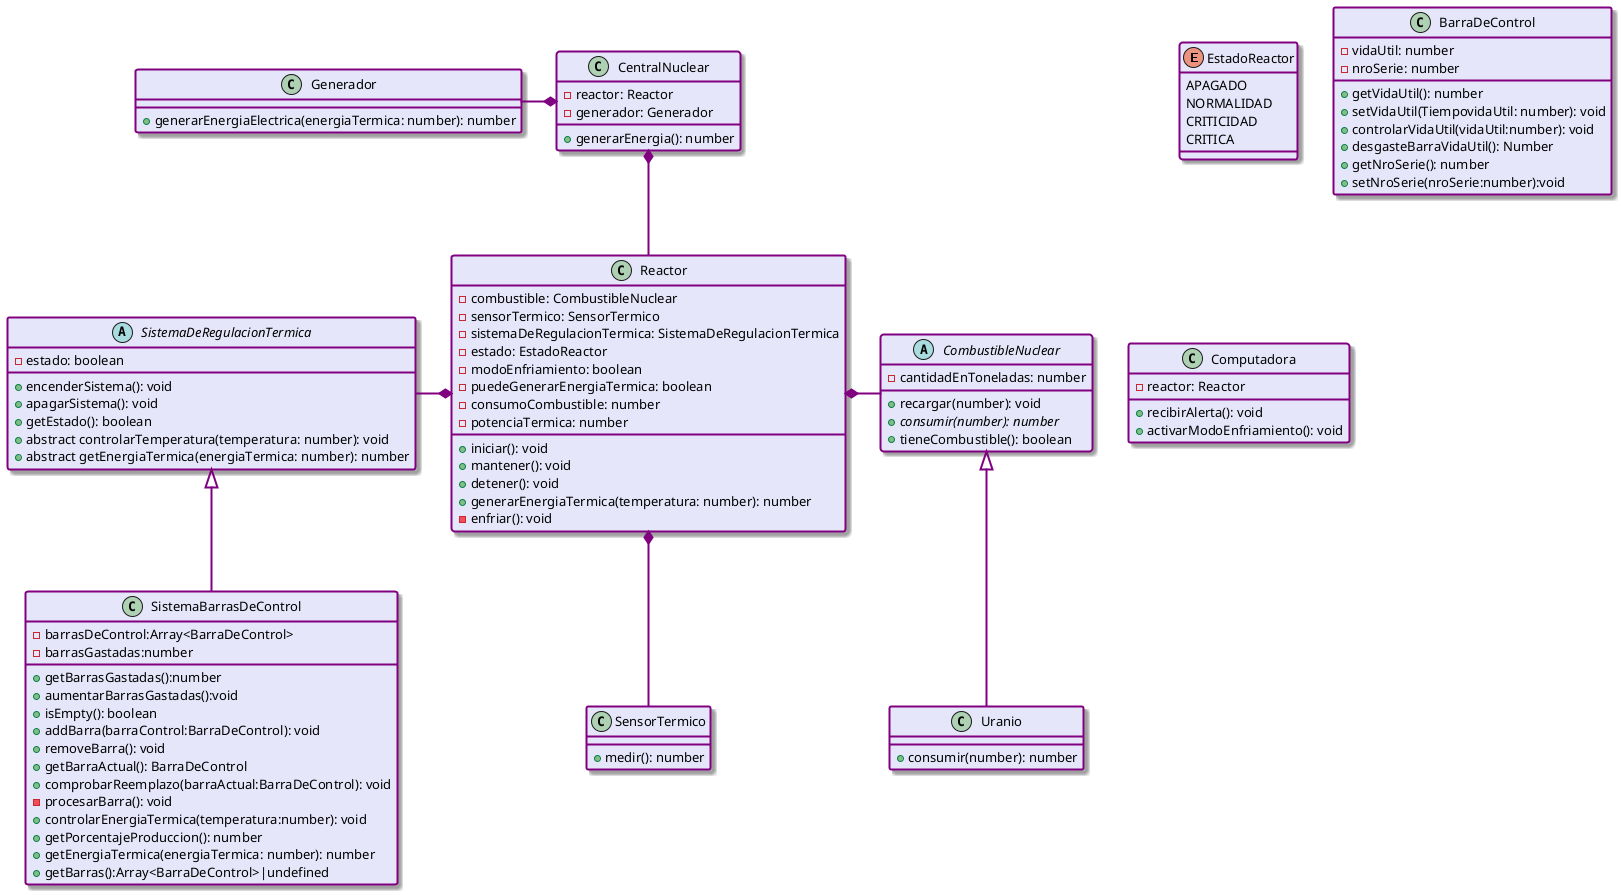 @startuml DiagramaCentral

' tema

!define MyFontColor #000000
!define MyBorderColor #800080
!define MyBackgroundColor #E6E6FA
!define MyArrowColor #800080

skinparam defaultFontName Arial
skinparam DefaultFontSize 13
skinparam Linetype ortho
skinparam Arrowcolor MyArrowColor
skinparam ArrowThickness 2
skinparam Classbordercolor MyBorderColor
skinparam ClassBorderThickness 2
skinparam ClassBackgroundColor MyBackgroundColor
skinparam Shadowing true
skinparam GroupInheritance 1
skinparam NoteBackgroundColor yellow
skinparam NoteBorderThickness 2

' clases

enum EstadoReactor {
  	APAGADO
  	NORMALIDAD
  	CRITICIDAD
  	CRITICA
}

abstract class CombustibleNuclear {
  	- cantidadEnToneladas: number

  	+ recargar(number): void
  	+ {abstract} consumir(number): number
  	+ tieneCombustible(): boolean
}

class Uranio extends CombustibleNuclear {
  	+ consumir(number): number
}

abstract class SistemaDeRegulacionTermica {
    - estado: boolean
    + encenderSistema(): void
    + apagarSistema(): void
    + getEstado(): boolean
    + abstract controlarTemperatura(temperatura: number): void
    + abstract getEnergiaTermica(energiaTermica: number): number
}

class BarraDeControl{
    - vidaUtil: number
    - nroSerie: number
    + getVidaUtil(): number
    + setVidaUtil(TiempovidaUtil: number): void
    + controlarVidaUtil(vidaUtil:number): void
    + desgasteBarraVidaUtil(): Number
	+ getNroSerie(): number
	+ setNroSerie(nroSerie:number):void
}

class SistemaBarrasDeControl extends SistemaDeRegulacionTermica{
    - barrasDeControl:Array<BarraDeControl>
	- barrasGastadas:number
	+ getBarrasGastadas():number
	+ aumentarBarrasGastadas():void
    + isEmpty(): boolean
    + addBarra(barraControl:BarraDeControl): void
    + removeBarra(): void
    + getBarraActual(): BarraDeControl
    + comprobarReemplazo(barraActual:BarraDeControl): void
    - procesarBarra(): void
    + controlarEnergiaTermica(temperatura:number): void
    + getPorcentajeProduccion(): number
    + getEnergiaTermica(energiaTermica: number): number
	+ getBarras():Array<BarraDeControl>|undefined
}

class SensorTermico {
  	+ medir(): number
}

class Computadora {
  	- reactor: Reactor
  	+ recibirAlerta(): void
  	+ activarModoEnfriamiento(): void
}

class Reactor {
	- combustible: CombustibleNuclear
	- sensorTermico: SensorTermico
	- sistemaDeRegulacionTermica: SistemaDeRegulacionTermica
	- estado: EstadoReactor
	- modoEnfriamiento: boolean
	- puedeGenerarEnergiaTermica: boolean
	- consumoCombustible: number
	- potenciaTermica: number

	+ iniciar(): void
	+ mantener(): void
	+ detener(): void
	+ generarEnergiaTermica(temperatura: number): number
	- enfriar(): void
}

class Generador {
	+ generarEnergiaElectrica(energiaTermica: number): number
}

class CentralNuclear {
	- reactor: Reactor
	- generador: Generador

	+ generarEnergia(): number
}

' relaciones

Reactor *-r- CombustibleNuclear
Reactor *-- SensorTermico
Reactor *-l- SistemaDeRegulacionTermica

CentralNuclear *-- Reactor
CentralNuclear *-l- Generador

@enduml